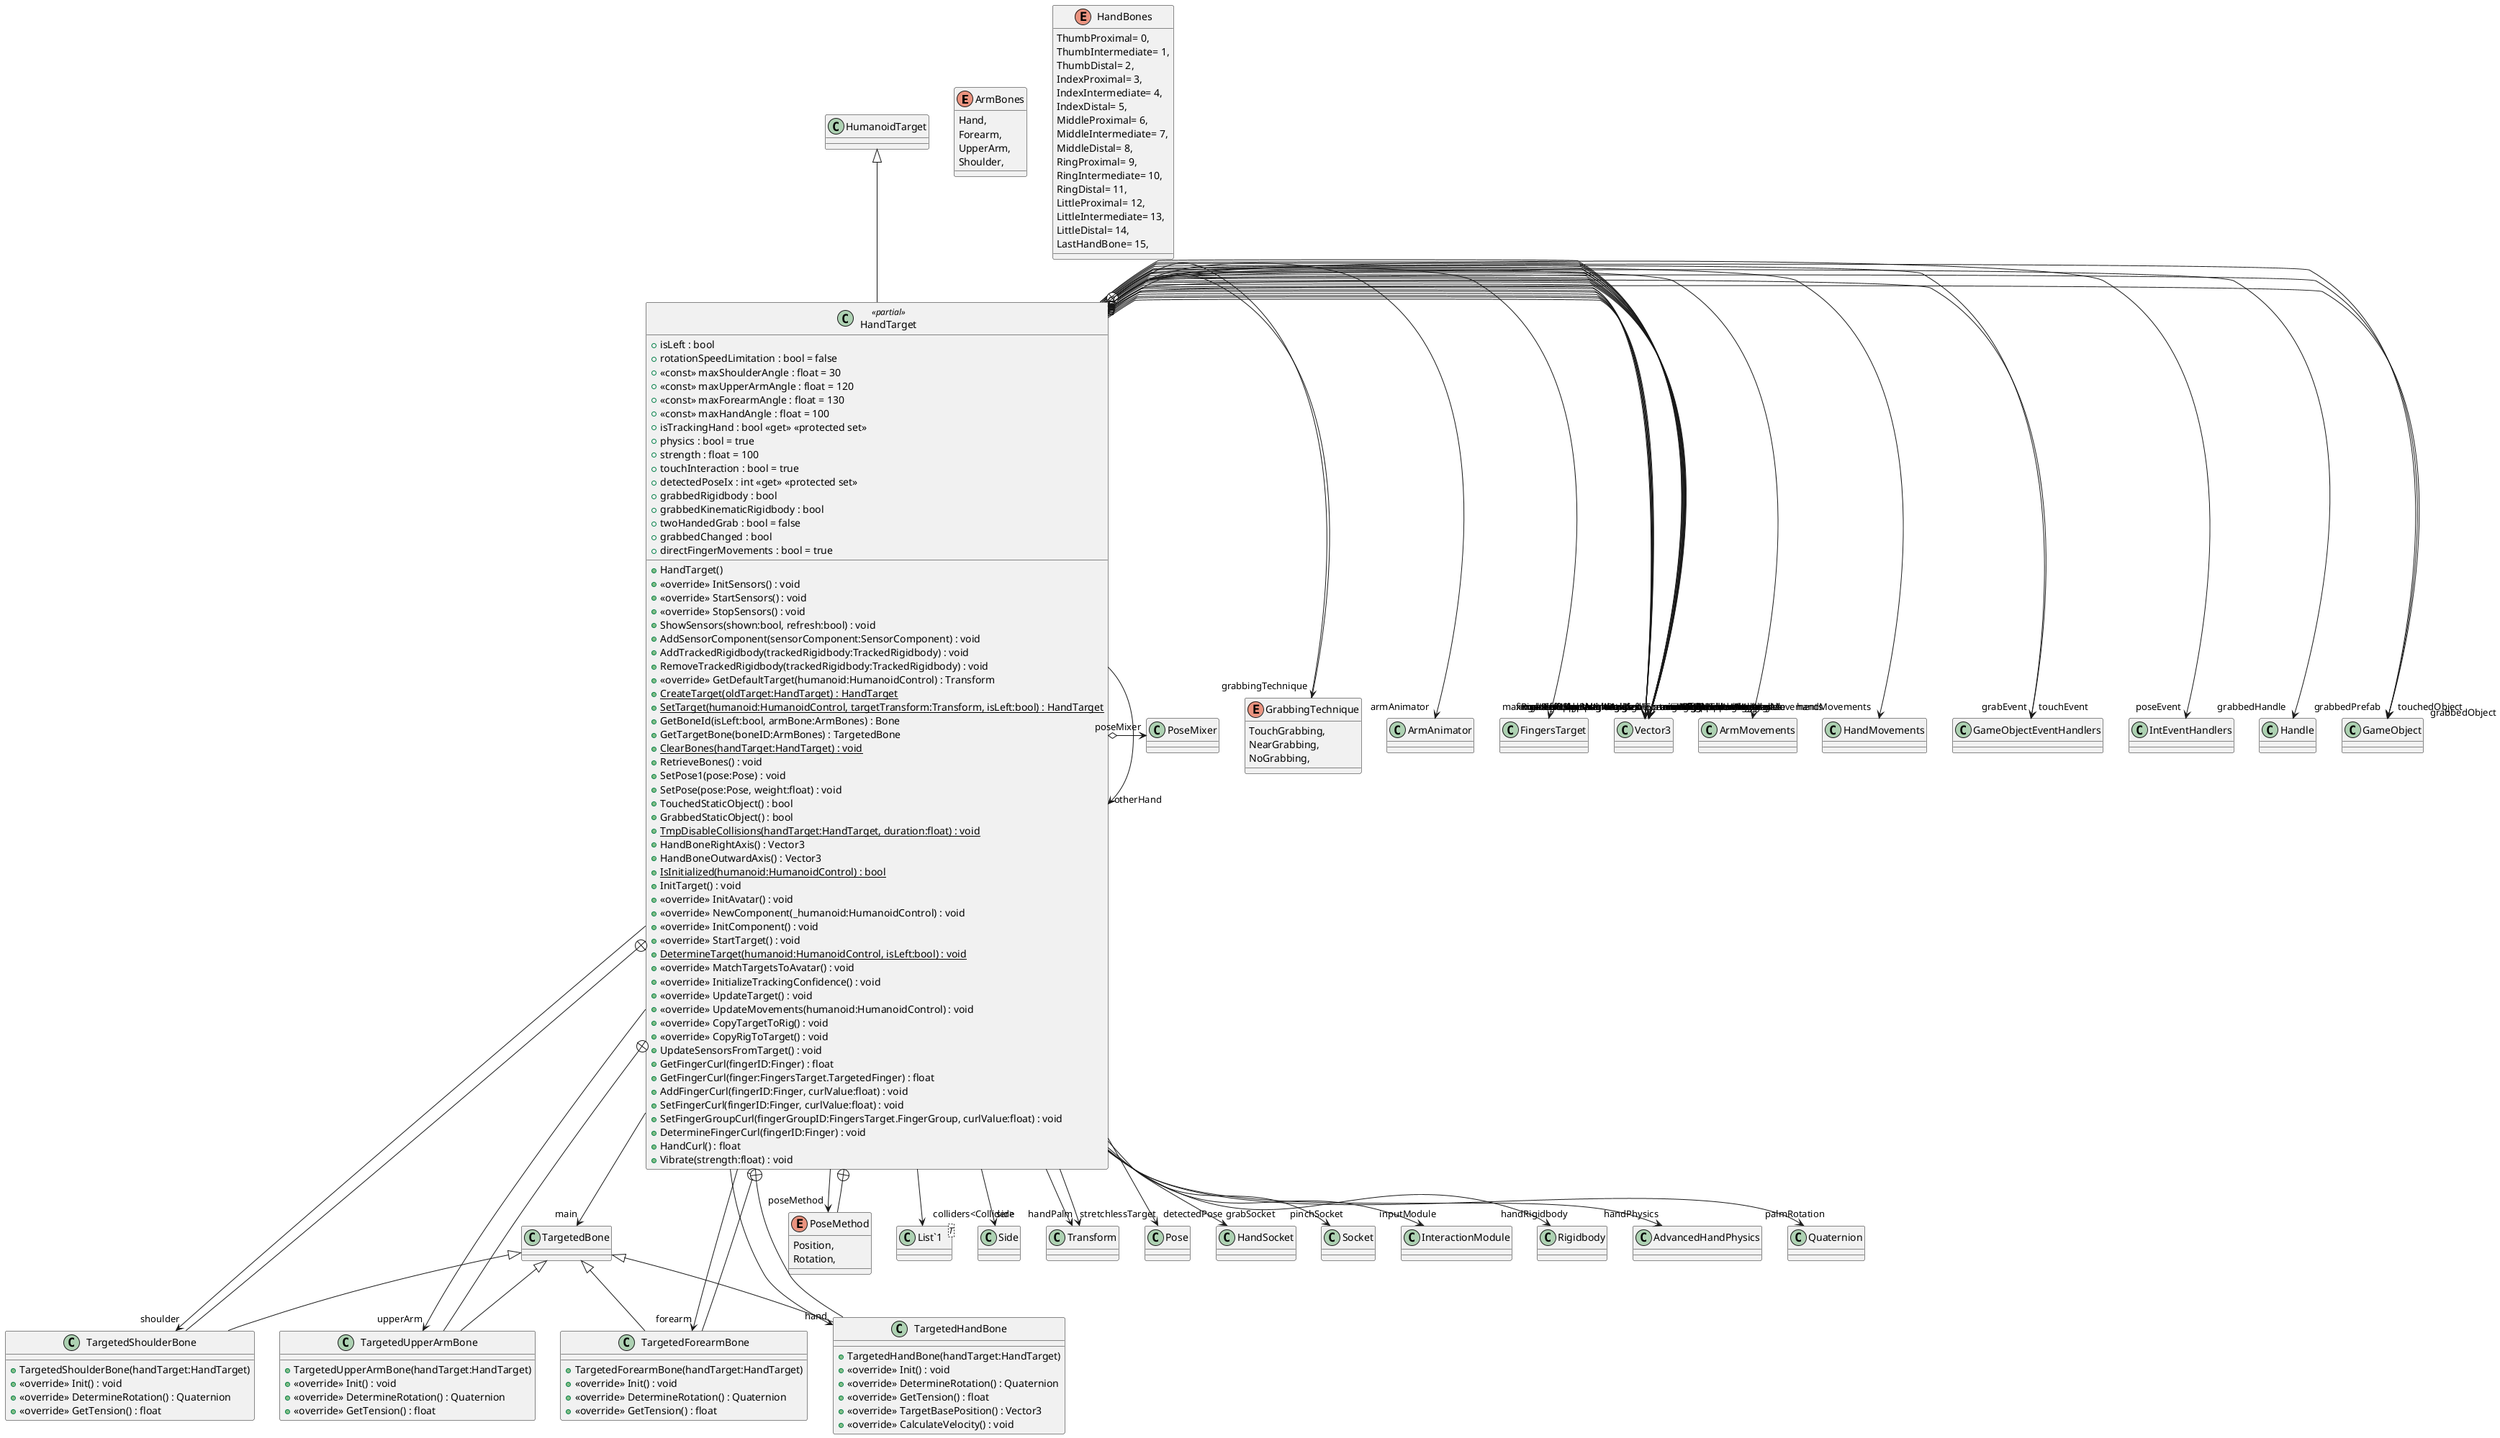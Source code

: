 @startuml
enum ArmBones {
    Hand,
    Forearm,
    UpperArm,
    Shoulder,
}
enum HandBones {
    ThumbProximal= 0,
    ThumbIntermediate= 1,
    ThumbDistal= 2,
    IndexProximal= 3,
    IndexIntermediate= 4,
    IndexDistal= 5,
    MiddleProximal= 6,
    MiddleIntermediate= 7,
    MiddleDistal= 8,
    RingProximal= 9,
    RingIntermediate= 10,
    RingDistal= 11,
    LittleProximal= 12,
    LittleIntermediate= 13,
    LittleDistal= 14,
    LastHandBone= 15,
}
class HandTarget <<partial>> {
    + HandTarget()
    + isLeft : bool
    + rotationSpeedLimitation : bool = false
    + <<const>> maxShoulderAngle : float = 30
    + <<const>> maxUpperArmAngle : float = 120
    + <<const>> maxForearmAngle : float = 130
    + <<const>> maxHandAngle : float = 100
    + isTrackingHand : bool <<get>> <<protected set>>
    + <<override>> InitSensors() : void
    + <<override>> StartSensors() : void
    + <<override>> StopSensors() : void
    + ShowSensors(shown:bool, refresh:bool) : void
    + AddSensorComponent(sensorComponent:SensorComponent) : void
    + AddTrackedRigidbody(trackedRigidbody:TrackedRigidbody) : void
    + RemoveTrackedRigidbody(trackedRigidbody:TrackedRigidbody) : void
    + <<override>> GetDefaultTarget(humanoid:HumanoidControl) : Transform
    + {static} CreateTarget(oldTarget:HandTarget) : HandTarget
    + {static} SetTarget(humanoid:HumanoidControl, targetTransform:Transform, isLeft:bool) : HandTarget
    + GetBoneId(isLeft:bool, armBone:ArmBones) : Bone
    + GetTargetBone(boneID:ArmBones) : TargetedBone
    + {static} ClearBones(handTarget:HandTarget) : void
    + RetrieveBones() : void
    + physics : bool = true
    + strength : float = 100
    + touchInteraction : bool = true
    + detectedPoseIx : int <<get>> <<protected set>>
    + SetPose1(pose:Pose) : void
    + SetPose(pose:Pose, weight:float) : void
    + grabbedRigidbody : bool
    + grabbedKinematicRigidbody : bool
    + twoHandedGrab : bool = false
    + TouchedStaticObject() : bool
    + GrabbedStaticObject() : bool
    + {static} TmpDisableCollisions(handTarget:HandTarget, duration:float) : void
    + HandBoneRightAxis() : Vector3
    + HandBoneOutwardAxis() : Vector3
    + {static} IsInitialized(humanoid:HumanoidControl) : bool
    + InitTarget() : void
    + <<override>> InitAvatar() : void
    + <<override>> NewComponent(_humanoid:HumanoidControl) : void
    + <<override>> InitComponent() : void
    + <<override>> StartTarget() : void
    + {static} DetermineTarget(humanoid:HumanoidControl, isLeft:bool) : void
    + <<override>> MatchTargetsToAvatar() : void
    + <<override>> InitializeTrackingConfidence() : void
    + grabbedChanged : bool
    + <<override>> UpdateTarget() : void
    + <<override>> UpdateMovements(humanoid:HumanoidControl) : void
    + directFingerMovements : bool = true
    + <<override>> CopyTargetToRig() : void
    + <<override>> CopyRigToTarget() : void
    + UpdateSensorsFromTarget() : void
    + GetFingerCurl(fingerID:Finger) : float
    + GetFingerCurl(finger:FingersTarget.TargetedFinger) : float
    + AddFingerCurl(fingerID:Finger, curlValue:float) : void
    + SetFingerCurl(fingerID:Finger, curlValue:float) : void
    + SetFingerGroupCurl(fingerGroupID:FingersTarget.FingerGroup, curlValue:float) : void
    + DetermineFingerCurl(fingerID:Finger) : void
    + HandCurl() : float
    + Vibrate(strength:float) : void
}
class TargetedShoulderBone {
    + TargetedShoulderBone(handTarget:HandTarget)
    + <<override>> Init() : void
    + <<override>> DetermineRotation() : Quaternion
    + <<override>> GetTension() : float
}
class TargetedUpperArmBone {
    + TargetedUpperArmBone(handTarget:HandTarget)
    + <<override>> Init() : void
    + <<override>> DetermineRotation() : Quaternion
    + <<override>> GetTension() : float
}
class TargetedForearmBone {
    + TargetedForearmBone(handTarget:HandTarget)
    + <<override>> Init() : void
    + <<override>> DetermineRotation() : Quaternion
    + <<override>> GetTension() : float
}
class TargetedHandBone {
    + TargetedHandBone(handTarget:HandTarget)
    + <<override>> Init() : void
    + <<override>> DetermineRotation() : Quaternion
    + <<override>> GetTension() : float
    + <<override>> TargetBasePosition() : Vector3
    + <<override>> CalculateVelocity() : void
}
enum PoseMethod {
    Position,
    Rotation,
}
enum GrabbingTechnique {
    TouchGrabbing,
    NearGrabbing,
    NoGrabbing,
}
class "List`1"<T> {
}
HumanoidTarget <|-- HandTarget
HandTarget --> "side" Side
HandTarget --> "outward" Vector3
HandTarget --> "up" Vector3
HandTarget o-> "fingers" FingersTarget
HandTarget o-> "minLeftShoulderAngles" Vector3
HandTarget o-> "maxLeftShoulderAngles" Vector3
HandTarget o-> "minRightShoulderAngles" Vector3
HandTarget o-> "maxRightShoulderAngles" Vector3
HandTarget o-> "minLeftUpperArmAngles" Vector3
HandTarget o-> "maxLeftUpperArmAngles" Vector3
HandTarget o-> "minRightUpperArmAngles" Vector3
HandTarget o-> "maxRightUpperArmAngles" Vector3
HandTarget o-> "minLeftForearmAngles" Vector3
HandTarget o-> "maxLeftForearmAngles" Vector3
HandTarget o-> "minRightForearmAngles" Vector3
HandTarget o-> "maxRightForearmAngles" Vector3
HandTarget o-> "minLeftHandAngles" Vector3
HandTarget o-> "maxLeftHandAngles" Vector3
HandTarget o-> "minRightHandAngles" Vector3
HandTarget o-> "maxRightHandAngles" Vector3
HandTarget o-> "armAnimator" ArmAnimator
HandTarget --> "main" TargetedBone
HandTarget --> "stretchlessTarget" Transform
HandTarget --> "shoulder" TargetedShoulderBone
HandTarget --> "upperArm" TargetedUpperArmBone
HandTarget --> "forearm" TargetedForearmBone
HandTarget --> "hand" TargetedHandBone
HandTarget --> "poseMethod" PoseMethod
HandTarget o-> "grabbingTechnique" GrabbingTechnique
HandTarget --> "detectedPose" Pose
HandTarget o-> "poseMixer" PoseMixer
HandTarget --> "grabSocket" HandSocket
HandTarget --> "pinchSocket" Socket
HandTarget --> "inputModule" InteractionModule
HandTarget o-> "touchedObject" GameObject
HandTarget --> "grabbedPrefab" GameObject
HandTarget --> "grabbedObject" GameObject
HandTarget o-> "grabbedHandle" Handle
HandTarget --> "targetToHandle" Vector3
HandTarget --> "colliders<Collider>" "List`1"
HandTarget --> "targetToSecondaryHandle" Vector3
HandTarget o-> "poseEvent" IntEventHandlers
HandTarget o-> "touchEvent" GameObjectEventHandlers
HandTarget o-> "grabEvent" GameObjectEventHandlers
HandTarget --> "handPalm" Transform
HandTarget --> "handRigidbody" Rigidbody
HandTarget --> "handPhysics" AdvancedHandPhysics
HandTarget o-> "handMovements" HandMovements
HandTarget o-> "armMovements" ArmMovements
HandTarget --> "otherHand" HandTarget
HandTarget --> "localPalmPosition" Vector3
HandTarget --> "palmPosition" Vector3
HandTarget --> "palmRotation" Quaternion
HandTarget +-- TargetedShoulderBone
TargetedBone <|-- TargetedShoulderBone
HandTarget +-- TargetedUpperArmBone
TargetedBone <|-- TargetedUpperArmBone
HandTarget +-- TargetedForearmBone
TargetedBone <|-- TargetedForearmBone
HandTarget +-- TargetedHandBone
TargetedBone <|-- TargetedHandBone
HandTarget +-- PoseMethod
HandTarget +-- GrabbingTechnique
@enduml
